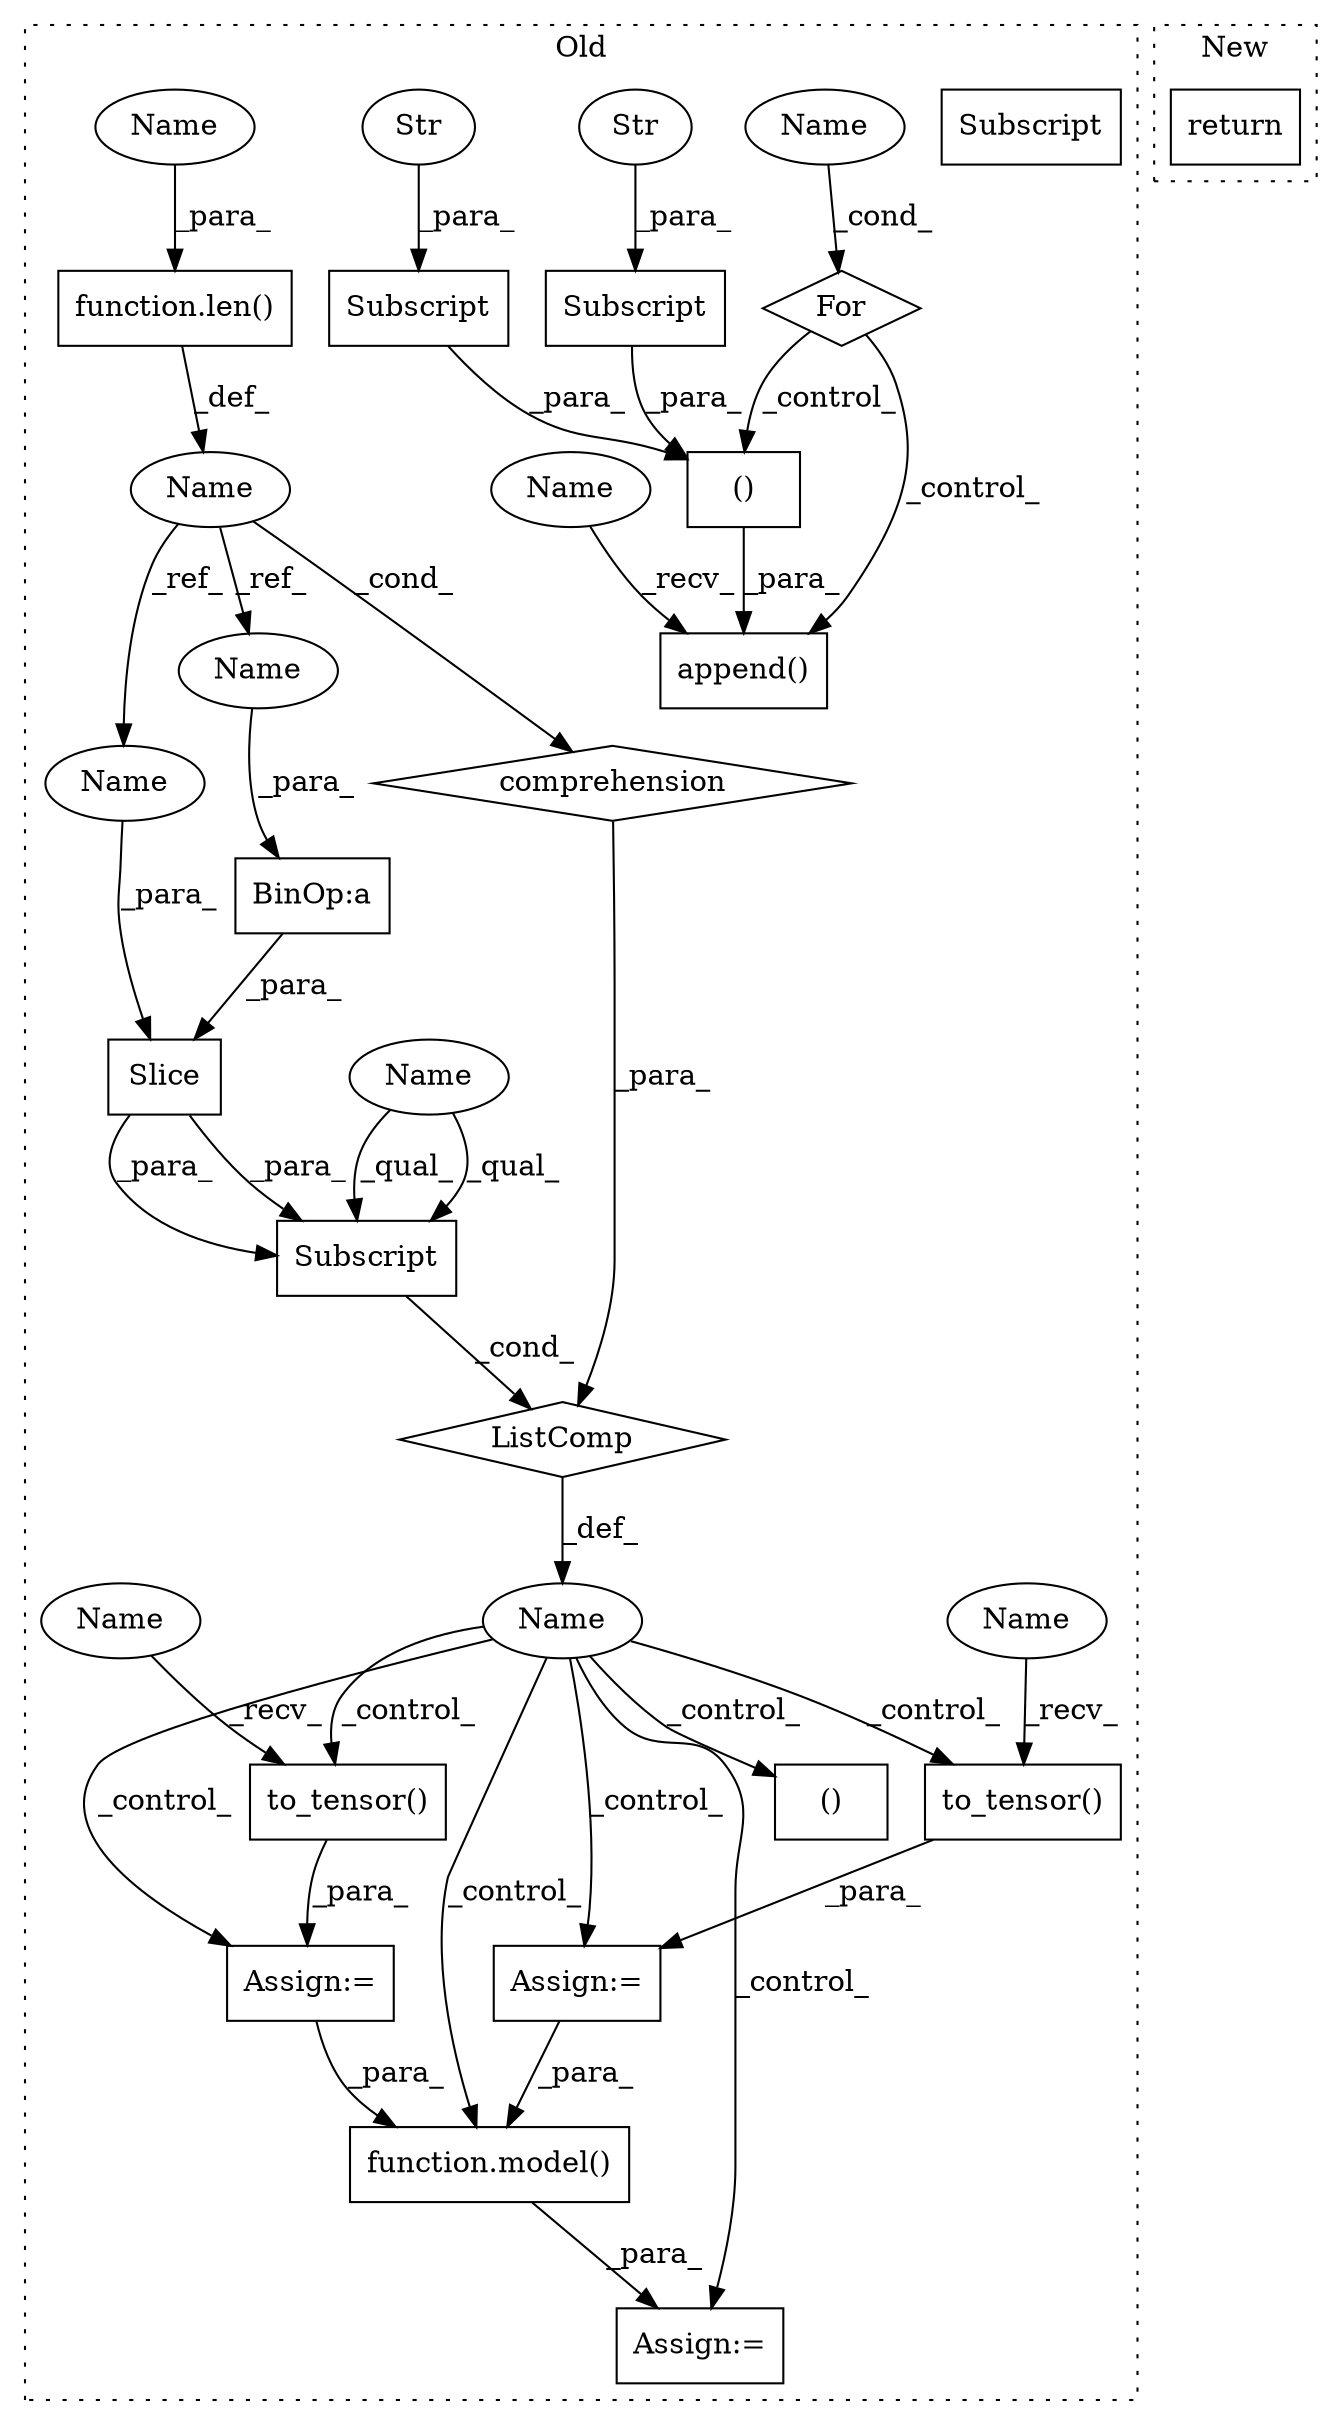 digraph G {
subgraph cluster0 {
1 [label="to_tensor()" a="75" s="3119,3150" l="17,1" shape="box"];
3 [label="Assign:=" a="68" s="3116" l="3" shape="box"];
4 [label="Assign:=" a="68" s="3166" l="3" shape="box"];
5 [label="Assign:=" a="68" s="3063" l="3" shape="box"];
6 [label="to_tensor()" a="75" s="3066,3092" l="17,1" shape="box"];
7 [label="function.model()" a="75" s="3169,3200" l="6,1" shape="box"];
8 [label="Name" a="87" s="2973" l="5" shape="ellipse"];
9 [label="()" a="54" s="3008" l="16" shape="box"];
10 [label="ListComp" a="106" s="2629" l="105" shape="diamond"];
11 [label="Subscript" a="63" s="2639,0" l="31,0" shape="box"];
12 [label="append()" a="75" s="2509,2572" l="16,1" shape="box"];
13 [label="()" a="54" s="2545" l="26" shape="box"];
14 [label="Subscript" a="63" s="2547,0" l="24,0" shape="box"];
15 [label="Str" a="66" s="2554" l="16" shape="ellipse"];
16 [label="Subscript" a="63" s="2526,0" l="19,0" shape="box"];
17 [label="Str" a="66" s="2533" l="11" shape="ellipse"];
18 [label="Name" a="87" s="2416" l="4" shape="ellipse"];
19 [label="Slice" a="80" s="2648" l="21" shape="box"];
20 [label="BinOp:a" a="82" s="2651" l="3" shape="box"];
21 [label="Name" a="87" s="2683" l="1" shape="ellipse"];
22 [label="For" a="107" s="2412,2428" l="4,10" shape="diamond"];
23 [label="comprehension" a="45" s="2679" l="3" shape="diamond"];
24 [label="function.len()" a="75" s="2697,2709" l="4,1" shape="box"];
25 [label="Subscript" a="63" s="2639,0" l="31,0" shape="box"];
26 [label="Name" a="87" s="2509" l="8" shape="ellipse"];
27 [label="Name" a="87" s="2701" l="8" shape="ellipse"];
28 [label="Name" a="87" s="2639" l="8" shape="ellipse"];
29 [label="Name" a="87" s="2650" l="1" shape="ellipse"];
30 [label="Name" a="87" s="2648" l="1" shape="ellipse"];
31 [label="Name" a="87" s="3119" l="6" shape="ellipse"];
32 [label="Name" a="87" s="3066" l="6" shape="ellipse"];
label = "Old";
style="dotted";
}
subgraph cluster1 {
2 [label="return" a="93" s="4087" l="6" shape="box"];
label = "New";
style="dotted";
}
1 -> 3 [label="_para_"];
3 -> 7 [label="_para_"];
5 -> 7 [label="_para_"];
6 -> 5 [label="_para_"];
7 -> 4 [label="_para_"];
8 -> 7 [label="_control_"];
8 -> 4 [label="_control_"];
8 -> 1 [label="_control_"];
8 -> 3 [label="_control_"];
8 -> 6 [label="_control_"];
8 -> 5 [label="_control_"];
8 -> 9 [label="_control_"];
10 -> 8 [label="_def_"];
13 -> 12 [label="_para_"];
14 -> 13 [label="_para_"];
15 -> 14 [label="_para_"];
16 -> 13 [label="_para_"];
17 -> 16 [label="_para_"];
18 -> 22 [label="_cond_"];
19 -> 25 [label="_para_"];
19 -> 25 [label="_para_"];
20 -> 19 [label="_para_"];
21 -> 23 [label="_cond_"];
21 -> 30 [label="_ref_"];
21 -> 29 [label="_ref_"];
22 -> 12 [label="_control_"];
22 -> 13 [label="_control_"];
23 -> 10 [label="_para_"];
24 -> 21 [label="_def_"];
25 -> 10 [label="_cond_"];
26 -> 12 [label="_recv_"];
27 -> 24 [label="_para_"];
28 -> 25 [label="_qual_"];
28 -> 25 [label="_qual_"];
29 -> 20 [label="_para_"];
30 -> 19 [label="_para_"];
31 -> 1 [label="_recv_"];
32 -> 6 [label="_recv_"];
}